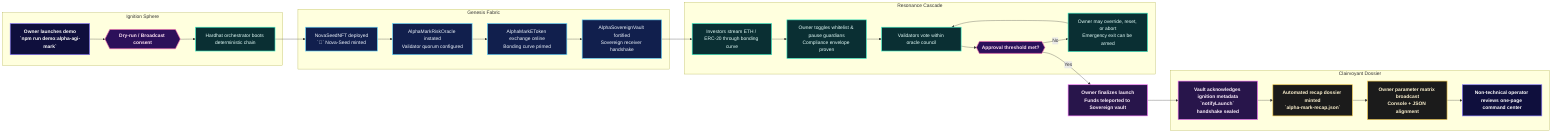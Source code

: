 flowchart LR
    classDef owner fill:#0f0f3d,stroke:#8a7bff,stroke-width:2px,color:#ffffff,font-weight:bold;
    classDef contract fill:#111f4d,stroke:#64d7ff,stroke-width:2px,color:#f0f7ff;
    classDef process fill:#0a2f33,stroke:#3cf2c9,stroke-width:2px,color:#e5fffb;
    classDef outcome fill:#28154b,stroke:#ff7bff,stroke-width:2px,color:#fff2ff,font-weight:bold;
    classDef report fill:#1b1b1b,stroke:#f2c94c,stroke-width:2px,color:#fff4d1,font-weight:bold;
    classDef checkpoint fill:#2c105a,stroke:#f268b1,stroke-width:2px,color:#ffe3f3,font-weight:bold;

    subgraph PREP["Ignition Sphere"]
        direction TB
        A[Owner launches demo<br/>`npm run demo:alpha-agi-mark`]:::owner --> B{{Dry-run / Broadcast consent}}:::checkpoint
        B --> C[Hardhat orchestrator boots deterministic chain]:::process
    end

    subgraph DEPLOY["Genesis Fabric"]
        direction LR
        C --> D[NovaSeedNFT deployed<br/>`🌱` Nova-Seed minted]:::contract
        D --> E[AlphaMarkRiskOracle instated<br/>Validator quorum configured]:::contract
        E --> F[AlphaMarkEToken exchange online<br/>Bonding curve primed]:::contract
        F --> G[AlphaSovereignVault fortified<br/>Sovereign receiver handshake]:::contract
    end

    subgraph MARKET["Resonance Cascade"]
        direction TB
        G --> H[Investors stream ETH / ERC-20 through bonding curve]:::process
        H --> I[Owner toggles whitelist & pause guardians<br/>Compliance envelope proven]:::process
        I --> J[Validators vote within oracle council]:::process
        J --> K{{Approval threshold met?}}:::checkpoint
        K -- "No" --> L[Owner may override, reset, or abort<br/>Emergency exit can be armed]:::process
        L --> J
    end

    K -- "Yes" --> M[Owner finalizes launch<br/>Funds teleported to Sovereign vault]:::outcome
    M --> N[Vault acknowledges ignition metadata<br/>`notifyLaunch` handshake sealed]:::outcome

    subgraph RECAP["Clairvoyant Dossier"]
        direction TB
        N --> O[Automated recap dossier minted<br/>`alpha-mark-recap.json`]:::report
        O --> P[Owner parameter matrix broadcast<br/>Console + JSON alignment]:::report
        P --> Q[Non-technical operator reviews one-page command center]:::owner
    end